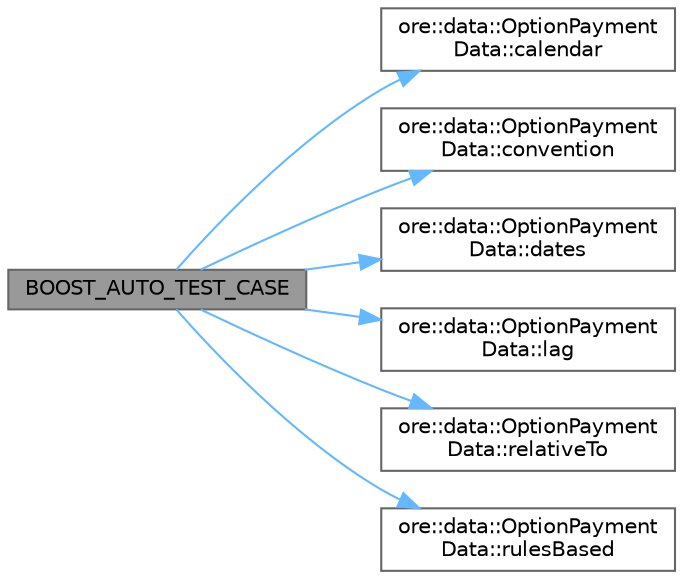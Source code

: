 digraph "BOOST_AUTO_TEST_CASE"
{
 // INTERACTIVE_SVG=YES
 // LATEX_PDF_SIZE
  bgcolor="transparent";
  edge [fontname=Helvetica,fontsize=10,labelfontname=Helvetica,labelfontsize=10];
  node [fontname=Helvetica,fontsize=10,shape=box,height=0.2,width=0.4];
  rankdir="LR";
  Node1 [label="BOOST_AUTO_TEST_CASE",height=0.2,width=0.4,color="gray40", fillcolor="grey60", style="filled", fontcolor="black",tooltip=" "];
  Node1 -> Node2 [color="steelblue1",style="solid"];
  Node2 [label="ore::data::OptionPayment\lData::calendar",height=0.2,width=0.4,color="grey40", fillcolor="white", style="filled",URL="$classore_1_1data_1_1_option_payment_data.html#a78d19d9a8d0072dadaf399d3e6ee1258",tooltip=" "];
  Node1 -> Node3 [color="steelblue1",style="solid"];
  Node3 [label="ore::data::OptionPayment\lData::convention",height=0.2,width=0.4,color="grey40", fillcolor="white", style="filled",URL="$classore_1_1data_1_1_option_payment_data.html#a000e0e1e0173761b556dbc29ac359d79",tooltip=" "];
  Node1 -> Node4 [color="steelblue1",style="solid"];
  Node4 [label="ore::data::OptionPayment\lData::dates",height=0.2,width=0.4,color="grey40", fillcolor="white", style="filled",URL="$classore_1_1data_1_1_option_payment_data.html#aca8cf8d394b2ce6e3662fe8a9db4a466",tooltip=" "];
  Node1 -> Node5 [color="steelblue1",style="solid"];
  Node5 [label="ore::data::OptionPayment\lData::lag",height=0.2,width=0.4,color="grey40", fillcolor="white", style="filled",URL="$classore_1_1data_1_1_option_payment_data.html#a1dd1f839a1579716206710a158801802",tooltip=" "];
  Node1 -> Node6 [color="steelblue1",style="solid"];
  Node6 [label="ore::data::OptionPayment\lData::relativeTo",height=0.2,width=0.4,color="grey40", fillcolor="white", style="filled",URL="$classore_1_1data_1_1_option_payment_data.html#a41bd9082b0c6eec0fcbdf20103304e87",tooltip=" "];
  Node1 -> Node7 [color="steelblue1",style="solid"];
  Node7 [label="ore::data::OptionPayment\lData::rulesBased",height=0.2,width=0.4,color="grey40", fillcolor="white", style="filled",URL="$classore_1_1data_1_1_option_payment_data.html#af43b6c9f2754bc10bf5a1a3f26e69a0f",tooltip=" "];
}
